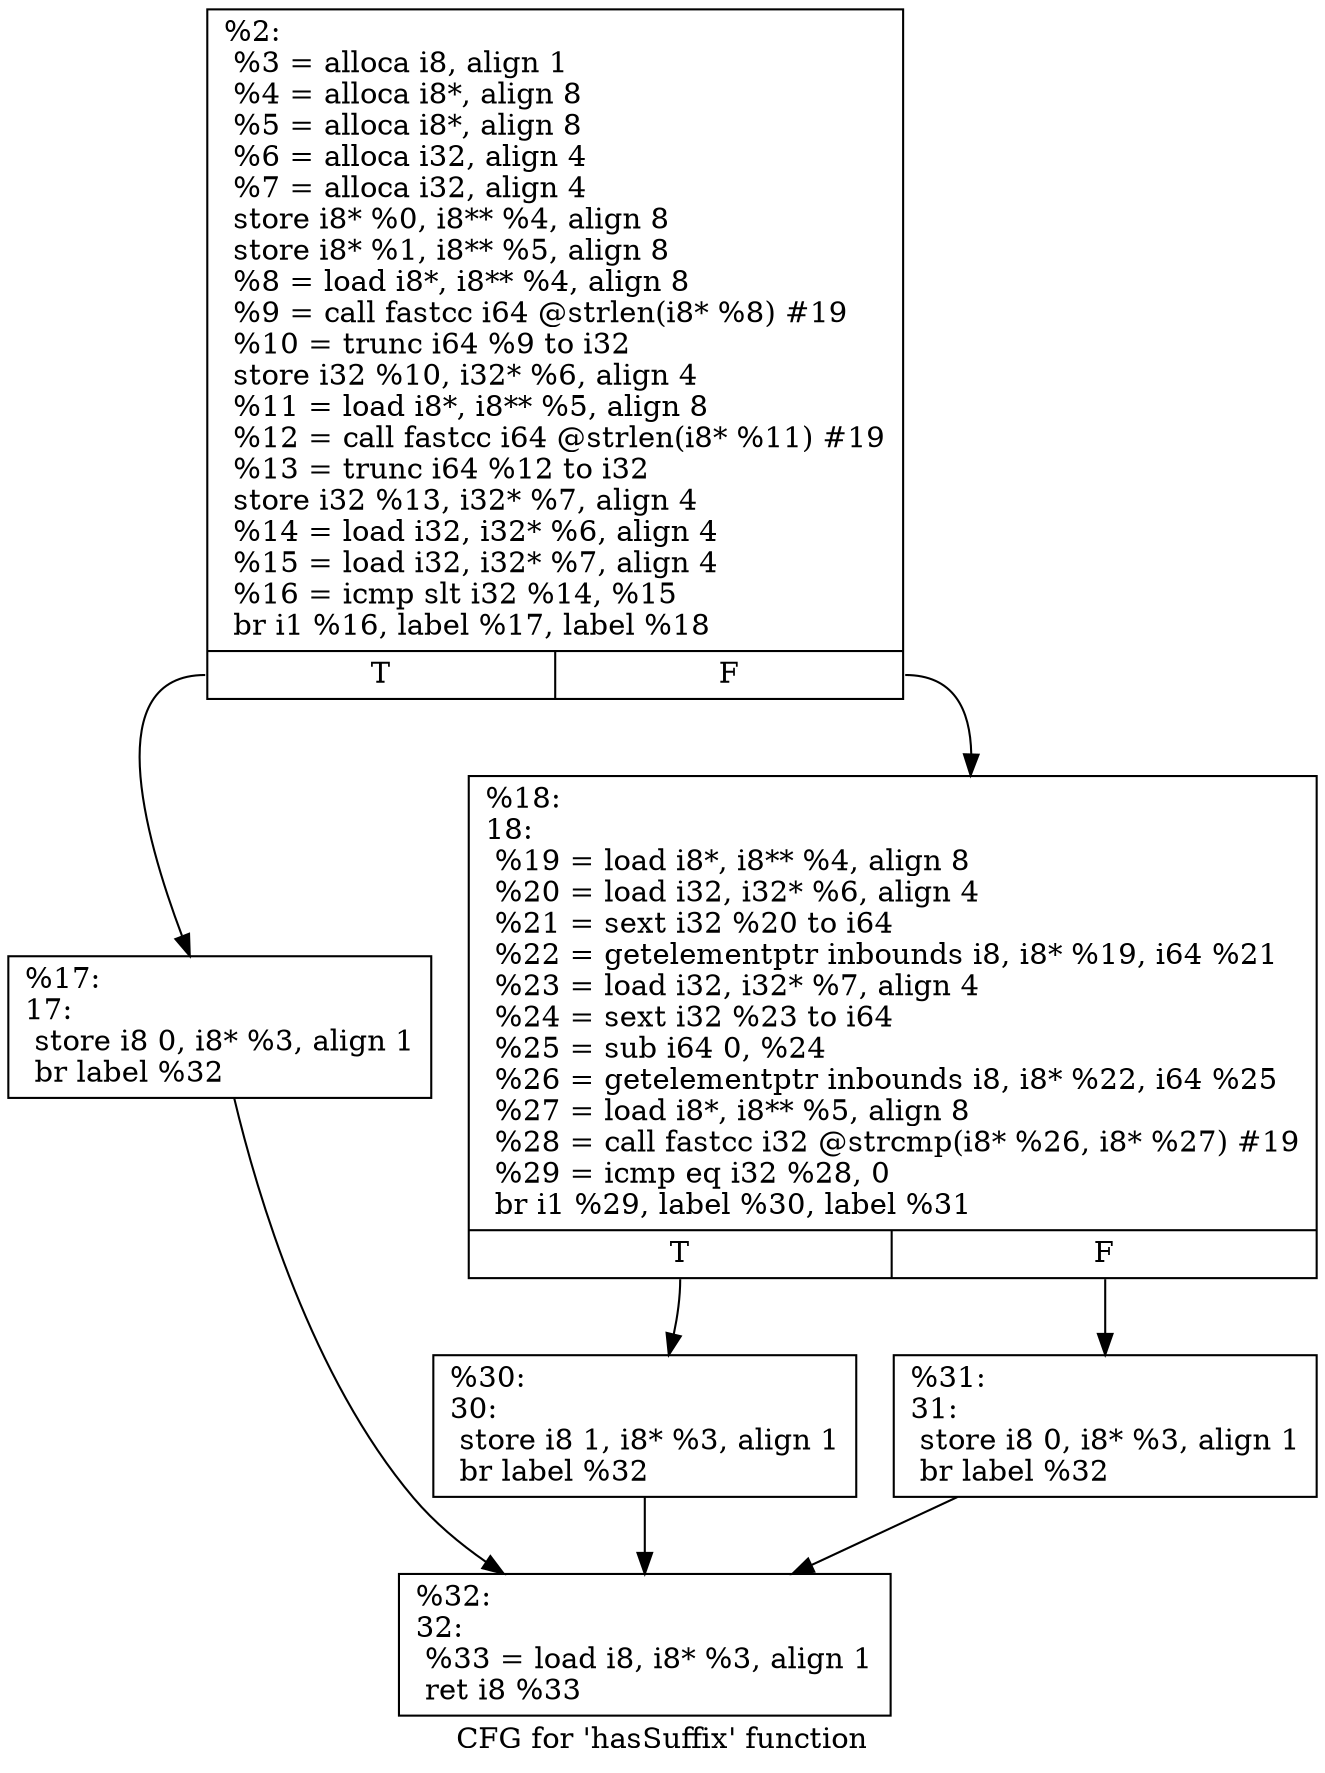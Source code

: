 digraph "CFG for 'hasSuffix' function" {
	label="CFG for 'hasSuffix' function";

	Node0x1c7f010 [shape=record,label="{%2:\l  %3 = alloca i8, align 1\l  %4 = alloca i8*, align 8\l  %5 = alloca i8*, align 8\l  %6 = alloca i32, align 4\l  %7 = alloca i32, align 4\l  store i8* %0, i8** %4, align 8\l  store i8* %1, i8** %5, align 8\l  %8 = load i8*, i8** %4, align 8\l  %9 = call fastcc i64 @strlen(i8* %8) #19\l  %10 = trunc i64 %9 to i32\l  store i32 %10, i32* %6, align 4\l  %11 = load i8*, i8** %5, align 8\l  %12 = call fastcc i64 @strlen(i8* %11) #19\l  %13 = trunc i64 %12 to i32\l  store i32 %13, i32* %7, align 4\l  %14 = load i32, i32* %6, align 4\l  %15 = load i32, i32* %7, align 4\l  %16 = icmp slt i32 %14, %15\l  br i1 %16, label %17, label %18\l|{<s0>T|<s1>F}}"];
	Node0x1c7f010:s0 -> Node0x1c7f660;
	Node0x1c7f010:s1 -> Node0x1c7f6b0;
	Node0x1c7f660 [shape=record,label="{%17:\l17:                                               \l  store i8 0, i8* %3, align 1\l  br label %32\l}"];
	Node0x1c7f660 -> Node0x1c7f7a0;
	Node0x1c7f6b0 [shape=record,label="{%18:\l18:                                               \l  %19 = load i8*, i8** %4, align 8\l  %20 = load i32, i32* %6, align 4\l  %21 = sext i32 %20 to i64\l  %22 = getelementptr inbounds i8, i8* %19, i64 %21\l  %23 = load i32, i32* %7, align 4\l  %24 = sext i32 %23 to i64\l  %25 = sub i64 0, %24\l  %26 = getelementptr inbounds i8, i8* %22, i64 %25\l  %27 = load i8*, i8** %5, align 8\l  %28 = call fastcc i32 @strcmp(i8* %26, i8* %27) #19\l  %29 = icmp eq i32 %28, 0\l  br i1 %29, label %30, label %31\l|{<s0>T|<s1>F}}"];
	Node0x1c7f6b0:s0 -> Node0x1c7f700;
	Node0x1c7f6b0:s1 -> Node0x1c7f750;
	Node0x1c7f700 [shape=record,label="{%30:\l30:                                               \l  store i8 1, i8* %3, align 1\l  br label %32\l}"];
	Node0x1c7f700 -> Node0x1c7f7a0;
	Node0x1c7f750 [shape=record,label="{%31:\l31:                                               \l  store i8 0, i8* %3, align 1\l  br label %32\l}"];
	Node0x1c7f750 -> Node0x1c7f7a0;
	Node0x1c7f7a0 [shape=record,label="{%32:\l32:                                               \l  %33 = load i8, i8* %3, align 1\l  ret i8 %33\l}"];
}
